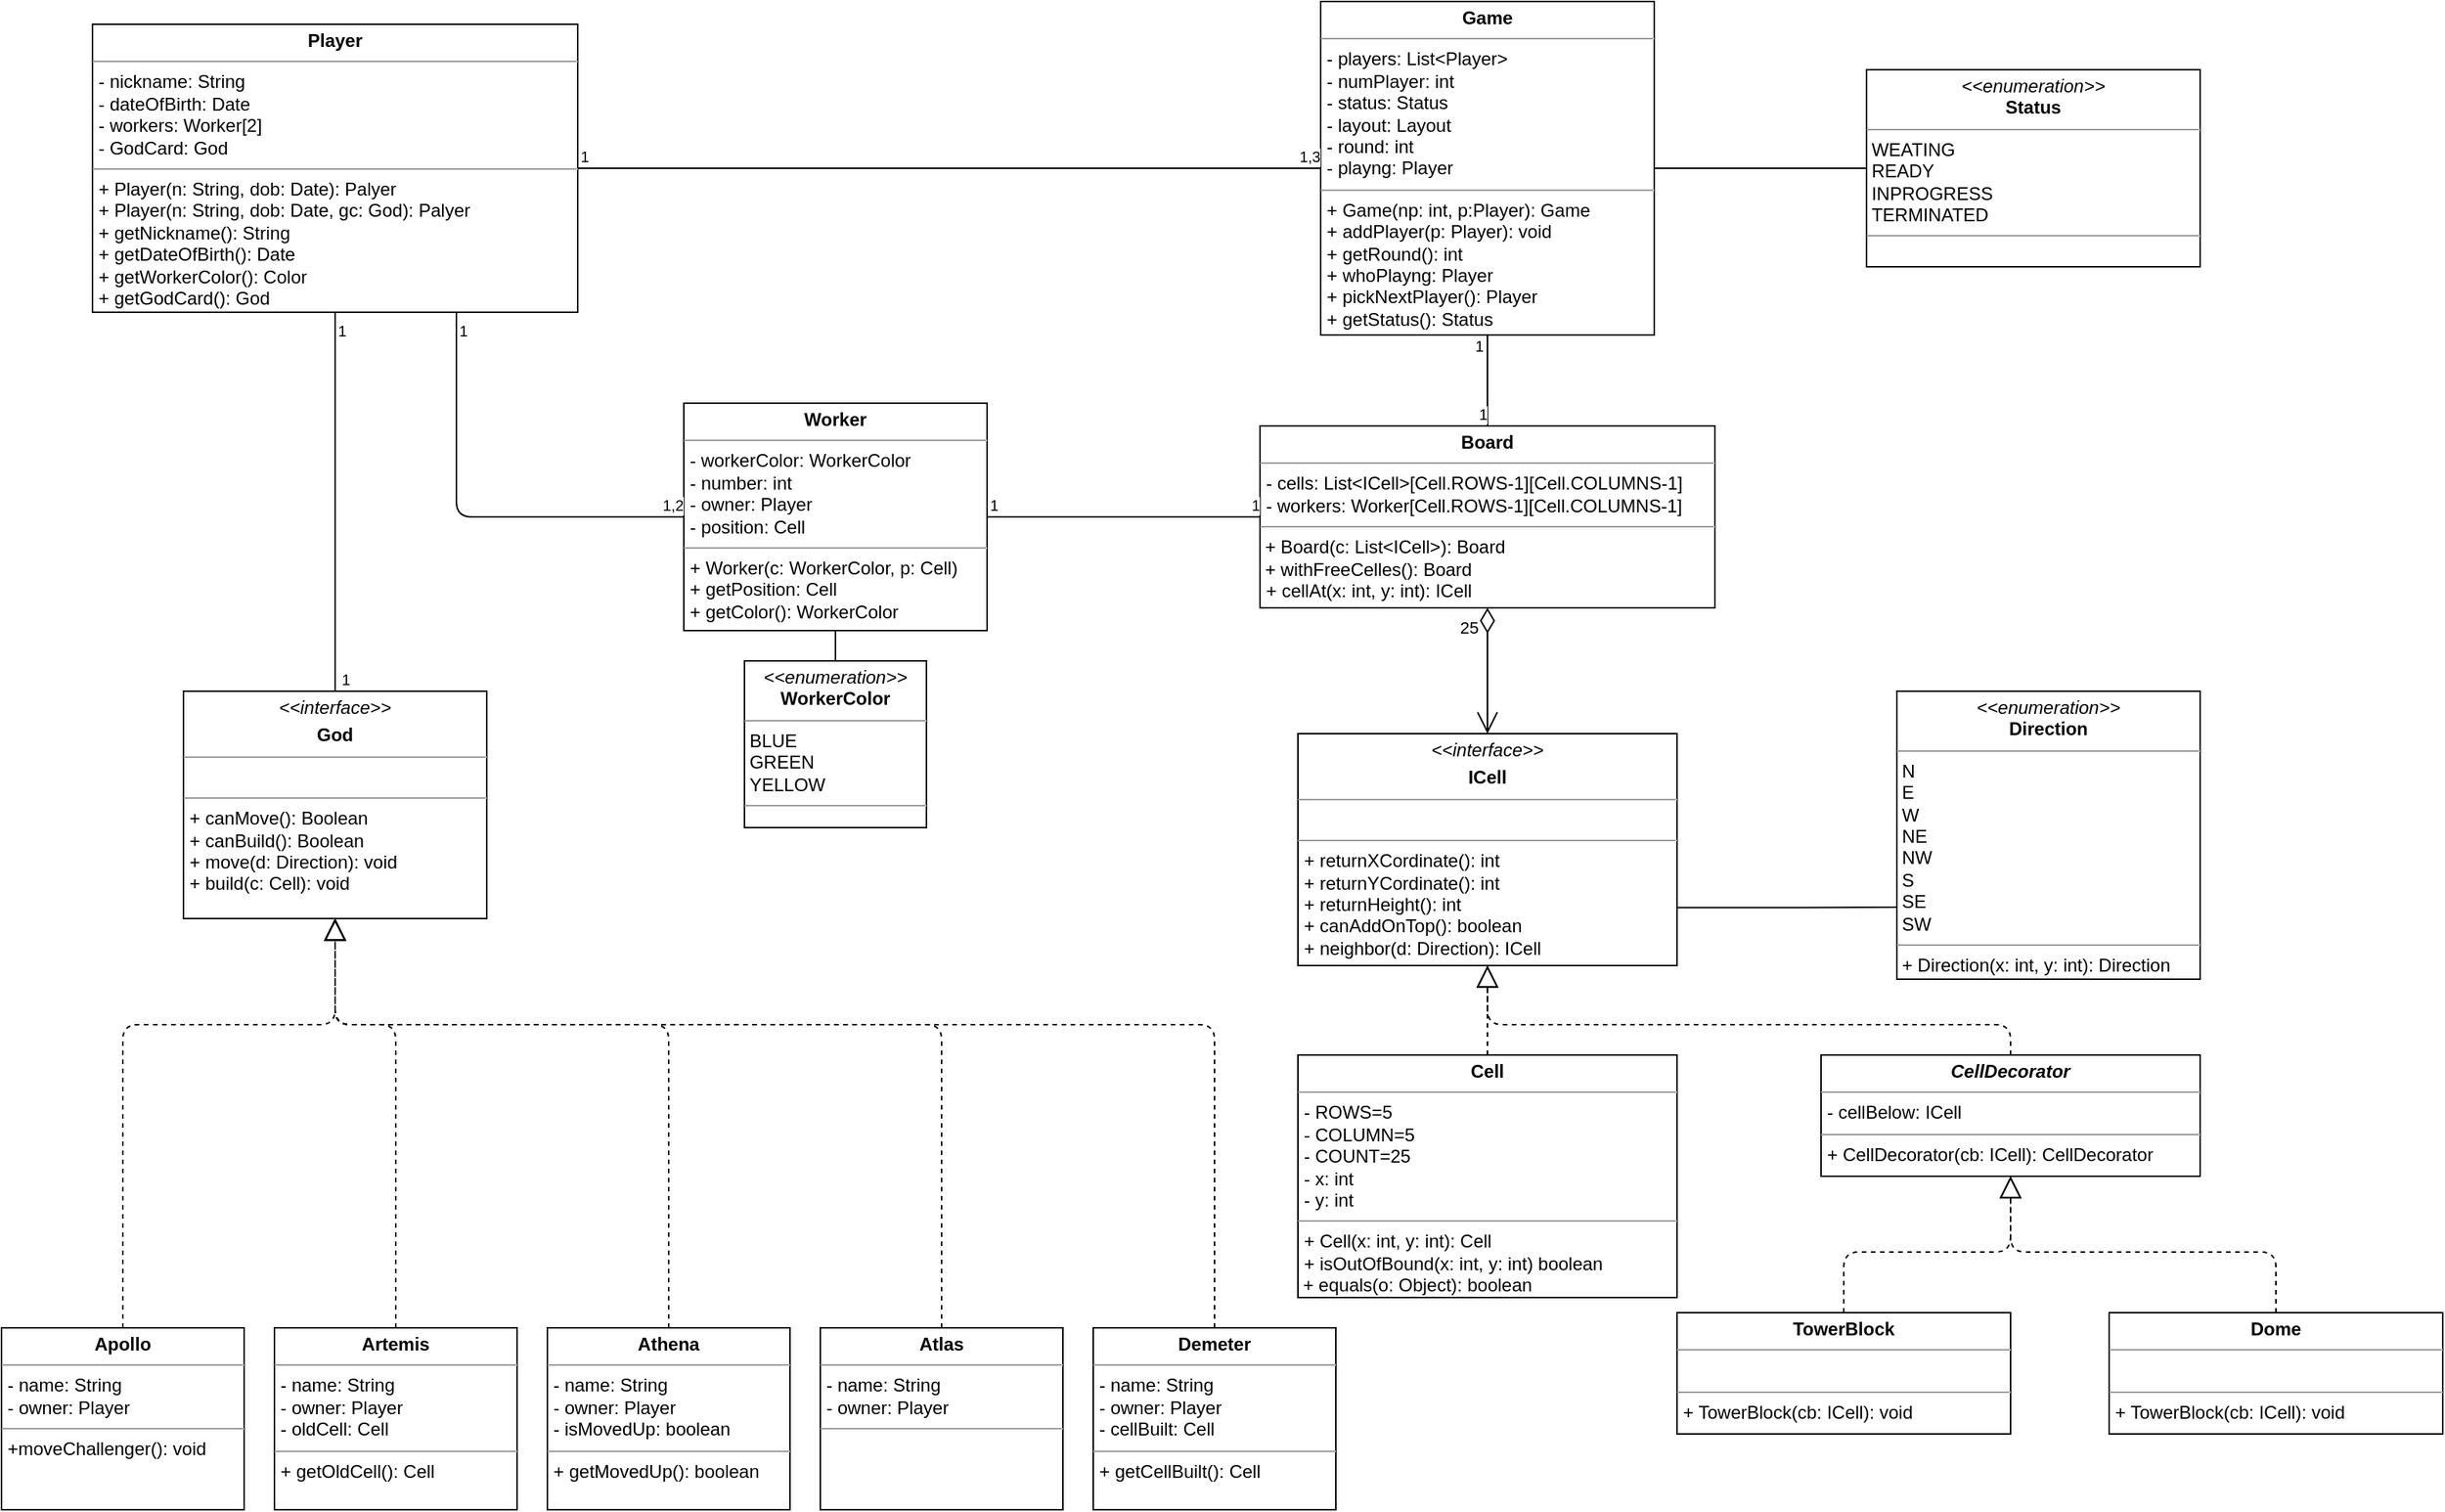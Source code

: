 <mxfile version="12.9.3" type="device"><diagram id="jSoOuOTS5E4QKDXqj0Zc" name="Page-1"><mxGraphModel dx="1271" dy="738" grid="1" gridSize="10" guides="1" tooltips="1" connect="1" arrows="1" fold="1" page="1" pageScale="1" pageWidth="827" pageHeight="1169" math="0" shadow="0"><root><mxCell id="0"/><mxCell id="1" parent="0"/><mxCell id="AVwxz9fYQSHBJkJyFUWy-1" value="&lt;p style=&quot;margin: 0px ; margin-top: 4px ; text-align: center&quot;&gt;&lt;b&gt;Player&lt;/b&gt;&lt;/p&gt;&lt;hr size=&quot;1&quot;&gt;&lt;p style=&quot;margin: 0px ; margin-left: 4px&quot;&gt;- nickname: String&lt;/p&gt;&lt;p style=&quot;margin: 0px ; margin-left: 4px&quot;&gt;- dateOfBirth: Date&lt;/p&gt;&lt;p style=&quot;margin: 0px ; margin-left: 4px&quot;&gt;- workers: Worker[2]&lt;/p&gt;&lt;p style=&quot;margin: 0px ; margin-left: 4px&quot;&gt;- GodCard: God&lt;/p&gt;&lt;hr size=&quot;1&quot;&gt;&lt;p style=&quot;margin: 0px ; margin-left: 4px&quot;&gt;+ Player(n: String, dob: Date): Palyer&lt;/p&gt;&lt;p style=&quot;margin: 0px ; margin-left: 4px&quot;&gt;+ Player(n: String, dob: Date, gc: God): Palyer&lt;br&gt;&lt;/p&gt;&lt;p style=&quot;margin: 0px ; margin-left: 4px&quot;&gt;+ getNickname(): String&lt;/p&gt;&lt;p style=&quot;margin: 0px ; margin-left: 4px&quot;&gt;+ getDateOfBirth(): Date&lt;/p&gt;&lt;p style=&quot;margin: 0px ; margin-left: 4px&quot;&gt;+ getWorkerColor(): Color&lt;/p&gt;&lt;p style=&quot;margin: 0px ; margin-left: 4px&quot;&gt;+ getGodCard(): God&lt;/p&gt;&lt;p style=&quot;margin: 0px ; margin-left: 4px&quot;&gt;&lt;br&gt;&lt;/p&gt;" style="verticalAlign=top;align=left;overflow=fill;fontSize=12;fontFamily=Helvetica;html=1;" parent="1" vertex="1"><mxGeometry x="80" y="40" width="320" height="190" as="geometry"/></mxCell><mxCell id="AVwxz9fYQSHBJkJyFUWy-2" value="&lt;p style=&quot;margin: 0px ; margin-top: 4px ; text-align: center&quot;&gt;&lt;b&gt;Game&lt;/b&gt;&lt;/p&gt;&lt;hr size=&quot;1&quot;&gt;&lt;p style=&quot;margin: 0px ; margin-left: 4px&quot;&gt;- players: List&amp;lt;Player&amp;gt;&lt;/p&gt;&lt;p style=&quot;margin: 0px ; margin-left: 4px&quot;&gt;- numPlayer: int&lt;/p&gt;&lt;p style=&quot;margin: 0px ; margin-left: 4px&quot;&gt;- status: Status&lt;/p&gt;&lt;p style=&quot;margin: 0px ; margin-left: 4px&quot;&gt;- layout: Layout&lt;/p&gt;&lt;p style=&quot;margin: 0px ; margin-left: 4px&quot;&gt;- round: int&lt;/p&gt;&lt;p style=&quot;margin: 0px ; margin-left: 4px&quot;&gt;- playng: Player&lt;/p&gt;&lt;hr size=&quot;1&quot;&gt;&lt;p style=&quot;margin: 0px ; margin-left: 4px&quot;&gt;+ Game(np: int, p:Player): Game&lt;/p&gt;&lt;p style=&quot;margin: 0px ; margin-left: 4px&quot;&gt;+ addPlayer(p: Player): void&lt;/p&gt;&lt;p style=&quot;margin: 0px ; margin-left: 4px&quot;&gt;+ getRound(): int&lt;/p&gt;&lt;p style=&quot;margin: 0px ; margin-left: 4px&quot;&gt;+ whoPlayng: Player&lt;/p&gt;&lt;p style=&quot;margin: 0px ; margin-left: 4px&quot;&gt;+ pickNextPlayer(): Player&lt;/p&gt;&lt;p style=&quot;margin: 0px ; margin-left: 4px&quot;&gt;+ getStatus(): Status&lt;br&gt;&lt;/p&gt;" style="verticalAlign=top;align=left;overflow=fill;fontSize=12;fontFamily=Helvetica;html=1;" parent="1" vertex="1"><mxGeometry x="890" y="25" width="220" height="220" as="geometry"/></mxCell><mxCell id="AVwxz9fYQSHBJkJyFUWy-3" value="&lt;p style=&quot;margin: 0px ; margin-top: 4px ; text-align: center&quot;&gt;&lt;b&gt;Worker&lt;/b&gt;&lt;/p&gt;&lt;hr size=&quot;1&quot;&gt;&lt;p style=&quot;margin: 0px ; margin-left: 4px&quot;&gt;- workerColor: WorkerColor&lt;br&gt;&lt;/p&gt;&lt;p style=&quot;margin: 0px ; margin-left: 4px&quot;&gt;- number: int&lt;/p&gt;&lt;p style=&quot;margin: 0px ; margin-left: 4px&quot;&gt;- owner: Player&lt;/p&gt;&lt;p style=&quot;margin: 0px ; margin-left: 4px&quot;&gt;- position: Cell&lt;/p&gt;&lt;hr size=&quot;1&quot;&gt;&lt;p style=&quot;margin: 0px 0px 0px 4px&quot;&gt;+ Worker(c: WorkerColor, p: Cell)&lt;br&gt;&lt;/p&gt;&lt;p style=&quot;margin: 0px 0px 0px 4px&quot;&gt;+ getPosition: Cell&lt;br&gt;&lt;/p&gt;&lt;p style=&quot;margin: 0px 0px 0px 4px&quot;&gt;+ getColor(): WorkerColor&lt;/p&gt;" style="verticalAlign=top;align=left;overflow=fill;fontSize=12;fontFamily=Helvetica;html=1;" parent="1" vertex="1"><mxGeometry x="470" y="290" width="200" height="150" as="geometry"/></mxCell><mxCell id="AVwxz9fYQSHBJkJyFUWy-4" value="&lt;p style=&quot;margin: 0px ; margin-top: 4px ; text-align: center&quot;&gt;&lt;i&gt;&amp;lt;&amp;lt;interface&amp;gt;&amp;gt;&lt;/i&gt;&lt;/p&gt;&lt;p style=&quot;margin: 0px ; margin-top: 4px ; text-align: center&quot;&gt;&lt;b&gt;God&lt;/b&gt;&lt;/p&gt;&lt;hr size=&quot;1&quot;&gt;&lt;p style=&quot;margin: 0px ; margin-left: 4px&quot;&gt;&lt;br&gt;&lt;/p&gt;&lt;hr size=&quot;1&quot;&gt;&lt;p style=&quot;margin: 0px 0px 0px 4px&quot;&gt;+ canMove(): Boolean&lt;/p&gt;&lt;p style=&quot;margin: 0px 0px 0px 4px&quot;&gt;+ canBuild(): Boolean&lt;/p&gt;&lt;p style=&quot;margin: 0px 0px 0px 4px&quot;&gt;+ move(d: Direction): void&lt;/p&gt;&lt;p style=&quot;margin: 0px 0px 0px 4px&quot;&gt;+ build(c: Cell): void&lt;/p&gt;" style="verticalAlign=top;align=left;overflow=fill;fontSize=12;fontFamily=Helvetica;html=1;" parent="1" vertex="1"><mxGeometry x="140" y="480" width="200" height="150" as="geometry"/></mxCell><mxCell id="AVwxz9fYQSHBJkJyFUWy-5" value="&lt;p style=&quot;margin: 0px ; margin-top: 4px ; text-align: center&quot;&gt;&lt;b&gt;Cell&lt;/b&gt;&lt;/p&gt;&lt;hr size=&quot;1&quot;&gt;&lt;p style=&quot;margin: 0px ; margin-left: 4px&quot;&gt;- ROWS=5&lt;br&gt;&lt;/p&gt;&lt;p style=&quot;margin: 0px ; margin-left: 4px&quot;&gt;- COLUMN=5&lt;/p&gt;&lt;p style=&quot;margin: 0px ; margin-left: 4px&quot;&gt;- COUNT=25&lt;/p&gt;&lt;p style=&quot;margin: 0px ; margin-left: 4px&quot;&gt;- x: int&lt;/p&gt;&lt;p style=&quot;margin: 0px ; margin-left: 4px&quot;&gt;- y: int&lt;/p&gt;&lt;hr size=&quot;1&quot;&gt;&lt;p style=&quot;margin: 0px 0px 0px 4px&quot;&gt;+ Cell(x: int, y: int): Cell&lt;/p&gt;&lt;p style=&quot;margin: 0px 0px 0px 4px&quot;&gt;+ isOutOfBound&lt;span&gt;(x: int, y: int) boolean&lt;/span&gt;&lt;/p&gt;&lt;div&gt;&lt;span&gt;&amp;nbsp;+ equals(o: Object): boolean&lt;/span&gt;&lt;/div&gt;&lt;div&gt;&lt;span&gt;&lt;br&gt;&lt;/span&gt;&lt;/div&gt;&lt;p style=&quot;margin: 0px 0px 0px 4px&quot;&gt;&lt;br&gt;&lt;/p&gt;" style="verticalAlign=top;align=left;overflow=fill;fontSize=12;fontFamily=Helvetica;html=1;" parent="1" vertex="1"><mxGeometry x="875" y="720" width="250" height="160" as="geometry"/></mxCell><mxCell id="AVwxz9fYQSHBJkJyFUWy-6" value="&lt;p style=&quot;margin: 0px ; margin-top: 4px ; text-align: center&quot;&gt;&lt;b&gt;TowerBlock&lt;/b&gt;&lt;/p&gt;&lt;hr size=&quot;1&quot;&gt;&lt;p style=&quot;margin: 0px ; margin-left: 4px&quot;&gt;&lt;br&gt;&lt;/p&gt;&lt;hr size=&quot;1&quot;&gt;&lt;p style=&quot;margin: 0px ; margin-left: 4px&quot;&gt;+ TowerBlock(cb: ICell): void&lt;/p&gt;&lt;p style=&quot;margin: 0px ; margin-left: 4px&quot;&gt;&lt;br&gt;&lt;/p&gt;&lt;p style=&quot;margin: 0px ; margin-left: 4px&quot;&gt;&amp;nbsp;&lt;/p&gt;" style="verticalAlign=top;align=left;overflow=fill;fontSize=12;fontFamily=Helvetica;html=1;" parent="1" vertex="1"><mxGeometry x="1125" y="890" width="220" height="80" as="geometry"/></mxCell><mxCell id="AVwxz9fYQSHBJkJyFUWy-7" value="&lt;p style=&quot;margin: 0px ; margin-top: 4px ; text-align: center&quot;&gt;&lt;b&gt;Board&lt;/b&gt;&lt;/p&gt;&lt;hr size=&quot;1&quot;&gt;&lt;p style=&quot;margin: 0px ; margin-left: 4px&quot;&gt;- cells: List&amp;lt;ICell&amp;gt;[Cell.ROWS-1][Cell.COLUMNS-1]&lt;br&gt;&lt;/p&gt;&lt;p style=&quot;margin: 0px ; margin-left: 4px&quot;&gt;- workers: Worker[Cell.ROWS-1][Cell.COLUMNS-1]&lt;/p&gt;&lt;hr size=&quot;1&quot;&gt;&amp;nbsp;&lt;span&gt;+ Board(c: List&amp;lt;ICell&amp;gt;): Board&lt;br&gt;&lt;/span&gt;&amp;nbsp;+ withFreeCelles(): Board&lt;br&gt;&lt;p style=&quot;margin: 0px ; margin-left: 4px&quot;&gt;+ cellAt(x: int, y: int): ICell&lt;/p&gt;" style="verticalAlign=top;align=left;overflow=fill;fontSize=12;fontFamily=Helvetica;html=1;" parent="1" vertex="1"><mxGeometry x="850" y="305" width="300" height="120" as="geometry"/></mxCell><mxCell id="AVwxz9fYQSHBJkJyFUWy-8" value="&lt;p style=&quot;margin: 0px ; margin-top: 4px ; text-align: center&quot;&gt;&lt;i&gt;&amp;lt;&amp;lt;enumeration&amp;gt;&amp;gt;&lt;/i&gt;&lt;br&gt;&lt;b&gt;WorkerColor&lt;/b&gt;&lt;br&gt;&lt;/p&gt;&lt;hr size=&quot;1&quot;&gt;&lt;div&gt;&amp;nbsp;BLUE&lt;/div&gt;&lt;div&gt;&amp;nbsp;GREEN&lt;/div&gt;&lt;div&gt;&amp;nbsp;YELLOW&lt;br&gt;&lt;/div&gt;&lt;hr size=&quot;1&quot;&gt;" style="verticalAlign=top;align=left;overflow=fill;fontSize=12;fontFamily=Helvetica;html=1;" parent="1" vertex="1"><mxGeometry x="510" y="460" width="120" height="110" as="geometry"/></mxCell><mxCell id="AVwxz9fYQSHBJkJyFUWy-13" value="&lt;p style=&quot;margin: 0px ; margin-top: 4px ; text-align: center&quot;&gt;&lt;i&gt;&amp;lt;&amp;lt;enumeration&amp;gt;&amp;gt;&lt;/i&gt;&lt;br&gt;&lt;b&gt;Status&lt;/b&gt;&lt;/p&gt;&lt;hr size=&quot;1&quot;&gt;&lt;div&gt;&amp;nbsp;WEATING&lt;/div&gt;&lt;div&gt;&amp;nbsp;READY&lt;/div&gt;&lt;div&gt;&amp;nbsp;INPROGRESS&lt;/div&gt;&lt;div&gt;&amp;nbsp;TERMINATED&lt;/div&gt;&lt;hr size=&quot;1&quot;&gt;" style="verticalAlign=top;align=left;overflow=fill;fontSize=12;fontFamily=Helvetica;html=1;" parent="1" vertex="1"><mxGeometry x="1250" y="70" width="220" height="130" as="geometry"/></mxCell><mxCell id="AVwxz9fYQSHBJkJyFUWy-14" value="&lt;p style=&quot;margin: 0px ; margin-top: 4px ; text-align: center&quot;&gt;&lt;b&gt;Apollo&lt;/b&gt;&lt;/p&gt;&lt;hr size=&quot;1&quot;&gt;&lt;p style=&quot;margin: 0px 0px 0px 4px&quot;&gt;- name: String&lt;/p&gt;&lt;p style=&quot;margin: 0px 0px 0px 4px&quot;&gt;- owner: Player&lt;/p&gt;&lt;hr size=&quot;1&quot;&gt;&lt;p style=&quot;margin: 0px ; margin-left: 4px&quot;&gt;+moveChallenger(): void&lt;/p&gt;" style="verticalAlign=top;align=left;overflow=fill;fontSize=12;fontFamily=Helvetica;html=1;" parent="1" vertex="1"><mxGeometry x="20" y="900" width="160" height="120" as="geometry"/></mxCell><mxCell id="AVwxz9fYQSHBJkJyFUWy-15" value="&lt;p style=&quot;margin: 0px ; margin-top: 4px ; text-align: center&quot;&gt;&lt;b&gt;Artemis&lt;/b&gt;&lt;/p&gt;&lt;hr size=&quot;1&quot;&gt;&lt;p style=&quot;margin: 0px 0px 0px 4px&quot;&gt;- name: String&lt;/p&gt;&lt;p style=&quot;margin: 0px ; margin-left: 4px&quot;&gt;&lt;span&gt;- owner: Player&lt;/span&gt;&lt;/p&gt;&lt;p style=&quot;margin: 0px ; margin-left: 4px&quot;&gt;- oldCell: Cell&lt;/p&gt;&lt;hr size=&quot;1&quot;&gt;&lt;p style=&quot;margin: 0px ; margin-left: 4px&quot;&gt;+ getOldCell(): Cell&lt;br&gt;&lt;/p&gt;" style="verticalAlign=top;align=left;overflow=fill;fontSize=12;fontFamily=Helvetica;html=1;" parent="1" vertex="1"><mxGeometry x="200" y="900" width="160" height="120" as="geometry"/></mxCell><mxCell id="AVwxz9fYQSHBJkJyFUWy-16" value="&lt;p style=&quot;margin: 0px ; margin-top: 4px ; text-align: center&quot;&gt;&lt;b&gt;Athena&lt;/b&gt;&lt;/p&gt;&lt;hr size=&quot;1&quot;&gt;&lt;p style=&quot;margin: 0px 0px 0px 4px&quot;&gt;- name: String&lt;/p&gt;&lt;p style=&quot;margin: 0px ; margin-left: 4px&quot;&gt;&lt;span&gt;- owner: Player&lt;/span&gt;&lt;/p&gt;&lt;p style=&quot;margin: 0px ; margin-left: 4px&quot;&gt;- isMovedUp: boolean&lt;/p&gt;&lt;hr size=&quot;1&quot;&gt;&lt;p style=&quot;margin: 0px ; margin-left: 4px&quot;&gt;+ getMovedUp(): boolean&lt;/p&gt;" style="verticalAlign=top;align=left;overflow=fill;fontSize=12;fontFamily=Helvetica;html=1;" parent="1" vertex="1"><mxGeometry x="380" y="900" width="160" height="120" as="geometry"/></mxCell><mxCell id="AVwxz9fYQSHBJkJyFUWy-17" value="&lt;p style=&quot;margin: 0px ; margin-top: 4px ; text-align: center&quot;&gt;&lt;b&gt;Atlas&lt;/b&gt;&lt;/p&gt;&lt;hr size=&quot;1&quot;&gt;&lt;p style=&quot;margin: 0px 0px 0px 4px&quot;&gt;- name: String&lt;/p&gt;&lt;p style=&quot;margin: 0px 0px 0px 4px&quot;&gt;- owner: Player&lt;/p&gt;&lt;hr size=&quot;1&quot;&gt;&lt;p style=&quot;margin: 0px ; margin-left: 4px&quot;&gt;&lt;br&gt;&lt;/p&gt;" style="verticalAlign=top;align=left;overflow=fill;fontSize=12;fontFamily=Helvetica;html=1;" parent="1" vertex="1"><mxGeometry x="560" y="900" width="160" height="120" as="geometry"/></mxCell><mxCell id="AVwxz9fYQSHBJkJyFUWy-18" value="&lt;p style=&quot;margin: 0px ; margin-top: 4px ; text-align: center&quot;&gt;&lt;b&gt;Demeter&lt;/b&gt;&lt;/p&gt;&lt;hr size=&quot;1&quot;&gt;&lt;p style=&quot;margin: 0px 0px 0px 4px&quot;&gt;- name: String&lt;/p&gt;&lt;p style=&quot;margin: 0px ; margin-left: 4px&quot;&gt;&lt;span&gt;- owner: Player&lt;/span&gt;&lt;/p&gt;&lt;p style=&quot;margin: 0px ; margin-left: 4px&quot;&gt;- cellBuilt: Cell&lt;/p&gt;&lt;hr size=&quot;1&quot;&gt;&lt;p style=&quot;margin: 0px ; margin-left: 4px&quot;&gt;+ getCellBuilt(): Cell&lt;/p&gt;" style="verticalAlign=top;align=left;overflow=fill;fontSize=12;fontFamily=Helvetica;html=1;" parent="1" vertex="1"><mxGeometry x="740" y="900" width="160" height="120" as="geometry"/></mxCell><mxCell id="AVwxz9fYQSHBJkJyFUWy-19" value="&lt;p style=&quot;margin: 0px ; margin-top: 4px ; text-align: center&quot;&gt;&lt;i&gt;&amp;lt;&amp;lt;enumeration&amp;gt;&amp;gt;&lt;/i&gt;&lt;br&gt;&lt;b&gt;Direction&lt;/b&gt;&lt;/p&gt;&lt;hr size=&quot;1&quot;&gt;&lt;div&gt;&amp;nbsp;N&lt;/div&gt;&lt;div&gt;&amp;nbsp;&lt;span&gt;E&lt;/span&gt;&lt;/div&gt;&lt;div&gt;&amp;nbsp;W&lt;/div&gt;&lt;div&gt;&amp;nbsp;NE&lt;/div&gt;&lt;div&gt;&amp;nbsp;NW&lt;/div&gt;&lt;div&gt;&amp;nbsp;S&lt;/div&gt;&lt;div&gt;&amp;nbsp;SE&lt;/div&gt;&lt;div&gt;&amp;nbsp;SW&lt;/div&gt;&lt;hr size=&quot;1&quot;&gt;&amp;nbsp;+ Direction(x: int, y: int): Direction" style="verticalAlign=top;align=left;overflow=fill;fontSize=12;fontFamily=Helvetica;html=1;" parent="1" vertex="1"><mxGeometry x="1270" y="480" width="200" height="190" as="geometry"/></mxCell><mxCell id="AVwxz9fYQSHBJkJyFUWy-20" value="" style="endArrow=block;dashed=1;endFill=0;endSize=12;html=1;entryX=0.5;entryY=1;entryDx=0;entryDy=0;exitX=0.5;exitY=0;exitDx=0;exitDy=0;" parent="1" source="AVwxz9fYQSHBJkJyFUWy-14" target="AVwxz9fYQSHBJkJyFUWy-4" edge="1"><mxGeometry width="160" relative="1" as="geometry"><mxPoint x="440" y="680" as="sourcePoint"/><mxPoint x="600" y="680" as="targetPoint"/><Array as="points"><mxPoint x="100" y="700"/><mxPoint x="240" y="700"/></Array></mxGeometry></mxCell><mxCell id="AVwxz9fYQSHBJkJyFUWy-21" value="" style="endArrow=block;dashed=1;endFill=0;endSize=12;html=1;exitX=0.5;exitY=0;exitDx=0;exitDy=0;entryX=0.5;entryY=1;entryDx=0;entryDy=0;" parent="1" source="AVwxz9fYQSHBJkJyFUWy-15" target="AVwxz9fYQSHBJkJyFUWy-4" edge="1"><mxGeometry width="160" relative="1" as="geometry"><mxPoint x="110" y="810" as="sourcePoint"/><mxPoint x="180" y="630" as="targetPoint"/><Array as="points"><mxPoint x="280" y="700"/><mxPoint x="240" y="700"/></Array></mxGeometry></mxCell><mxCell id="AVwxz9fYQSHBJkJyFUWy-22" value="" style="endArrow=block;dashed=1;endFill=0;endSize=12;html=1;exitX=0.5;exitY=0;exitDx=0;exitDy=0;entryX=0.5;entryY=1;entryDx=0;entryDy=0;" parent="1" source="AVwxz9fYQSHBJkJyFUWy-16" target="AVwxz9fYQSHBJkJyFUWy-4" edge="1"><mxGeometry width="160" relative="1" as="geometry"><mxPoint x="440" y="680" as="sourcePoint"/><mxPoint x="230" y="650" as="targetPoint"/><Array as="points"><mxPoint x="460" y="700"/><mxPoint x="240" y="700"/></Array></mxGeometry></mxCell><mxCell id="AVwxz9fYQSHBJkJyFUWy-23" value="" style="endArrow=block;dashed=1;endFill=0;endSize=12;html=1;entryX=0.5;entryY=1;entryDx=0;entryDy=0;exitX=0.5;exitY=0;exitDx=0;exitDy=0;" parent="1" source="AVwxz9fYQSHBJkJyFUWy-17" target="AVwxz9fYQSHBJkJyFUWy-4" edge="1"><mxGeometry width="160" relative="1" as="geometry"><mxPoint x="120" y="820" as="sourcePoint"/><mxPoint x="200" y="650" as="targetPoint"/><Array as="points"><mxPoint x="640" y="700"/><mxPoint x="240" y="700"/></Array></mxGeometry></mxCell><mxCell id="AVwxz9fYQSHBJkJyFUWy-24" value="" style="endArrow=block;dashed=1;endFill=0;endSize=12;html=1;entryX=0.5;entryY=1;entryDx=0;entryDy=0;exitX=0.5;exitY=0;exitDx=0;exitDy=0;" parent="1" source="AVwxz9fYQSHBJkJyFUWy-18" target="AVwxz9fYQSHBJkJyFUWy-4" edge="1"><mxGeometry width="160" relative="1" as="geometry"><mxPoint x="130" y="830" as="sourcePoint"/><mxPoint x="210" y="660" as="targetPoint"/><Array as="points"><mxPoint x="820" y="700"/><mxPoint x="240" y="700"/></Array></mxGeometry></mxCell><mxCell id="AVwxz9fYQSHBJkJyFUWy-31" value="" style="endArrow=none;html=1;edgeStyle=orthogonalEdgeStyle;exitX=1;exitY=0.5;exitDx=0;exitDy=0;entryX=0;entryY=0.5;entryDx=0;entryDy=0;" parent="1" source="AVwxz9fYQSHBJkJyFUWy-3" target="AVwxz9fYQSHBJkJyFUWy-7" edge="1"><mxGeometry relative="1" as="geometry"><mxPoint x="820" y="380" as="sourcePoint"/><mxPoint x="980" y="380" as="targetPoint"/></mxGeometry></mxCell><mxCell id="AVwxz9fYQSHBJkJyFUWy-32" value="1" style="resizable=0;html=1;align=left;verticalAlign=bottom;labelBackgroundColor=#ffffff;fontSize=10;" parent="AVwxz9fYQSHBJkJyFUWy-31" connectable="0" vertex="1"><mxGeometry x="-1" relative="1" as="geometry"/></mxCell><mxCell id="AVwxz9fYQSHBJkJyFUWy-33" value="1" style="resizable=0;html=1;align=right;verticalAlign=bottom;labelBackgroundColor=#ffffff;fontSize=10;" parent="AVwxz9fYQSHBJkJyFUWy-31" connectable="0" vertex="1"><mxGeometry x="1" relative="1" as="geometry"/></mxCell><mxCell id="AVwxz9fYQSHBJkJyFUWy-34" value="" style="endArrow=none;html=1;edgeStyle=orthogonalEdgeStyle;exitX=1;exitY=0.5;exitDx=0;exitDy=0;entryX=0;entryY=0.5;entryDx=0;entryDy=0;" parent="1" source="AVwxz9fYQSHBJkJyFUWy-1" target="AVwxz9fYQSHBJkJyFUWy-2" edge="1"><mxGeometry relative="1" as="geometry"><mxPoint x="820" y="80" as="sourcePoint"/><mxPoint x="980" y="80" as="targetPoint"/></mxGeometry></mxCell><mxCell id="AVwxz9fYQSHBJkJyFUWy-35" value="1" style="resizable=0;html=1;align=left;verticalAlign=bottom;labelBackgroundColor=#ffffff;fontSize=10;" parent="AVwxz9fYQSHBJkJyFUWy-34" connectable="0" vertex="1"><mxGeometry x="-1" relative="1" as="geometry"/></mxCell><mxCell id="AVwxz9fYQSHBJkJyFUWy-36" value="1,3" style="resizable=0;html=1;align=right;verticalAlign=bottom;labelBackgroundColor=#ffffff;fontSize=10;" parent="AVwxz9fYQSHBJkJyFUWy-34" connectable="0" vertex="1"><mxGeometry x="1" relative="1" as="geometry"/></mxCell><mxCell id="AVwxz9fYQSHBJkJyFUWy-37" value="" style="endArrow=none;html=1;edgeStyle=orthogonalEdgeStyle;exitX=0.5;exitY=1;exitDx=0;exitDy=0;entryX=0.5;entryY=0;entryDx=0;entryDy=0;" parent="1" source="AVwxz9fYQSHBJkJyFUWy-1" target="AVwxz9fYQSHBJkJyFUWy-4" edge="1"><mxGeometry relative="1" as="geometry"><mxPoint x="310" y="280" as="sourcePoint"/><mxPoint x="470" y="280" as="targetPoint"/></mxGeometry></mxCell><mxCell id="AVwxz9fYQSHBJkJyFUWy-38" value="1" style="resizable=0;html=1;align=left;verticalAlign=bottom;labelBackgroundColor=#ffffff;fontSize=10;" parent="AVwxz9fYQSHBJkJyFUWy-37" connectable="0" vertex="1"><mxGeometry x="-1" relative="1" as="geometry"><mxPoint y="20" as="offset"/></mxGeometry></mxCell><mxCell id="AVwxz9fYQSHBJkJyFUWy-39" value="1" style="resizable=0;html=1;align=right;verticalAlign=bottom;labelBackgroundColor=#ffffff;fontSize=10;" parent="AVwxz9fYQSHBJkJyFUWy-37" connectable="0" vertex="1"><mxGeometry x="1" relative="1" as="geometry"><mxPoint x="10" as="offset"/></mxGeometry></mxCell><mxCell id="AVwxz9fYQSHBJkJyFUWy-40" value="" style="endArrow=none;html=1;edgeStyle=orthogonalEdgeStyle;exitX=0.75;exitY=1;exitDx=0;exitDy=0;entryX=0;entryY=0.5;entryDx=0;entryDy=0;" parent="1" source="AVwxz9fYQSHBJkJyFUWy-1" target="AVwxz9fYQSHBJkJyFUWy-3" edge="1"><mxGeometry relative="1" as="geometry"><mxPoint x="310" y="280" as="sourcePoint"/><mxPoint x="470" y="280" as="targetPoint"/></mxGeometry></mxCell><mxCell id="AVwxz9fYQSHBJkJyFUWy-41" value="1" style="resizable=0;html=1;align=left;verticalAlign=bottom;labelBackgroundColor=#ffffff;fontSize=10;" parent="AVwxz9fYQSHBJkJyFUWy-40" connectable="0" vertex="1"><mxGeometry x="-1" relative="1" as="geometry"><mxPoint y="20" as="offset"/></mxGeometry></mxCell><mxCell id="AVwxz9fYQSHBJkJyFUWy-42" value="1,2" style="resizable=0;html=1;align=right;verticalAlign=bottom;labelBackgroundColor=#ffffff;fontSize=10;" parent="AVwxz9fYQSHBJkJyFUWy-40" connectable="0" vertex="1"><mxGeometry x="1" relative="1" as="geometry"/></mxCell><mxCell id="AVwxz9fYQSHBJkJyFUWy-46" value="" style="endArrow=none;html=1;edgeStyle=orthogonalEdgeStyle;entryX=0;entryY=0.5;entryDx=0;entryDy=0;exitX=1;exitY=0.5;exitDx=0;exitDy=0;" parent="1" source="AVwxz9fYQSHBJkJyFUWy-2" target="AVwxz9fYQSHBJkJyFUWy-13" edge="1"><mxGeometry relative="1" as="geometry"><mxPoint x="980" y="90" as="sourcePoint"/><mxPoint x="1170" y="180" as="targetPoint"/></mxGeometry></mxCell><mxCell id="AVwxz9fYQSHBJkJyFUWy-48" value="" style="resizable=0;html=1;align=right;verticalAlign=bottom;labelBackgroundColor=#ffffff;fontSize=10;" parent="AVwxz9fYQSHBJkJyFUWy-46" connectable="0" vertex="1"><mxGeometry x="1" relative="1" as="geometry"/></mxCell><mxCell id="AVwxz9fYQSHBJkJyFUWy-49" value="" style="endArrow=none;html=1;edgeStyle=orthogonalEdgeStyle;exitX=0.5;exitY=1;exitDx=0;exitDy=0;entryX=0.5;entryY=0;entryDx=0;entryDy=0;" parent="1" source="AVwxz9fYQSHBJkJyFUWy-3" target="AVwxz9fYQSHBJkJyFUWy-8" edge="1"><mxGeometry relative="1" as="geometry"><mxPoint x="660" y="380" as="sourcePoint"/><mxPoint x="820" y="380" as="targetPoint"/></mxGeometry></mxCell><mxCell id="dnGfu7xn-Y6hLQCr3Gol-1" value="&lt;p style=&quot;margin: 0px ; margin-top: 4px ; text-align: center&quot;&gt;&lt;i&gt;&amp;lt;&amp;lt;interface&amp;gt;&amp;gt;&lt;/i&gt;&lt;/p&gt;&lt;p style=&quot;margin: 0px ; margin-top: 4px ; text-align: center&quot;&gt;&lt;b&gt;ICell&lt;/b&gt;&lt;/p&gt;&lt;hr size=&quot;1&quot;&gt;&lt;p style=&quot;margin: 0px ; margin-left: 4px&quot;&gt;&lt;br&gt;&lt;/p&gt;&lt;hr size=&quot;1&quot;&gt;&lt;p style=&quot;margin: 0px 0px 0px 4px&quot;&gt;+ returnXCordinate(): int&lt;/p&gt;&lt;p style=&quot;margin: 0px 0px 0px 4px&quot;&gt;+ returnYCordinate(): int&lt;br&gt;&lt;/p&gt;&lt;p style=&quot;margin: 0px 0px 0px 4px&quot;&gt;+ returnHeight(): int&lt;/p&gt;&lt;p style=&quot;margin: 0px 0px 0px 4px&quot;&gt;+ canAddOnTop(): boolean&lt;/p&gt;&lt;p style=&quot;margin: 0px 0px 0px 4px&quot;&gt;+ neighbor(d: Direction): ICell&lt;/p&gt;" style="verticalAlign=top;align=left;overflow=fill;fontSize=12;fontFamily=Helvetica;html=1;" vertex="1" parent="1"><mxGeometry x="875" y="508" width="250" height="153" as="geometry"/></mxCell><mxCell id="dnGfu7xn-Y6hLQCr3Gol-2" value="&lt;p style=&quot;margin: 0px ; margin-top: 4px ; text-align: center&quot;&gt;&lt;b&gt;Dome&lt;/b&gt;&lt;/p&gt;&lt;hr size=&quot;1&quot;&gt;&lt;p style=&quot;margin: 0px ; margin-left: 4px&quot;&gt;&lt;br&gt;&lt;/p&gt;&lt;hr size=&quot;1&quot;&gt;&lt;p style=&quot;margin: 0px ; margin-left: 4px&quot;&gt;+ TowerBlock(cb: ICell): void&lt;br&gt;&lt;/p&gt;&lt;p style=&quot;margin: 0px ; margin-left: 4px&quot;&gt;&lt;br&gt;&lt;/p&gt;&lt;p style=&quot;margin: 0px ; margin-left: 4px&quot;&gt;&amp;nbsp;&lt;/p&gt;" style="verticalAlign=top;align=left;overflow=fill;fontSize=12;fontFamily=Helvetica;html=1;" vertex="1" parent="1"><mxGeometry x="1410" y="890" width="220" height="80" as="geometry"/></mxCell><mxCell id="dnGfu7xn-Y6hLQCr3Gol-3" value="&lt;p style=&quot;margin: 0px ; margin-top: 4px ; text-align: center&quot;&gt;&lt;b&gt;&lt;i&gt;CellDecorator&lt;/i&gt;&lt;/b&gt;&lt;/p&gt;&lt;hr size=&quot;1&quot;&gt;&lt;p style=&quot;margin: 0px ; margin-left: 4px&quot;&gt;- cellBelow: ICell&lt;/p&gt;&lt;hr size=&quot;1&quot;&gt;&lt;p style=&quot;margin: 0px 0px 0px 4px&quot;&gt;+ CellDecorator(cb: ICell): CellDecorator&lt;/p&gt;" style="verticalAlign=top;align=left;overflow=fill;fontSize=12;fontFamily=Helvetica;html=1;" vertex="1" parent="1"><mxGeometry x="1220" y="720" width="250" height="80" as="geometry"/></mxCell><mxCell id="dnGfu7xn-Y6hLQCr3Gol-4" value="" style="endArrow=none;html=1;edgeStyle=orthogonalEdgeStyle;exitX=0.5;exitY=1;exitDx=0;exitDy=0;entryX=0.5;entryY=0;entryDx=0;entryDy=0;" edge="1" parent="1" source="AVwxz9fYQSHBJkJyFUWy-2" target="AVwxz9fYQSHBJkJyFUWy-7"><mxGeometry relative="1" as="geometry"><mxPoint x="510" y="310" as="sourcePoint"/><mxPoint x="670" y="310" as="targetPoint"/></mxGeometry></mxCell><mxCell id="dnGfu7xn-Y6hLQCr3Gol-5" value="1" style="resizable=0;html=1;align=left;verticalAlign=bottom;labelBackgroundColor=#ffffff;fontSize=10;" connectable="0" vertex="1" parent="dnGfu7xn-Y6hLQCr3Gol-4"><mxGeometry x="-1" relative="1" as="geometry"><mxPoint x="-10" y="15" as="offset"/></mxGeometry></mxCell><mxCell id="dnGfu7xn-Y6hLQCr3Gol-6" value="1" style="resizable=0;html=1;align=right;verticalAlign=bottom;labelBackgroundColor=#ffffff;fontSize=10;" connectable="0" vertex="1" parent="dnGfu7xn-Y6hLQCr3Gol-4"><mxGeometry x="1" relative="1" as="geometry"/></mxCell><mxCell id="dnGfu7xn-Y6hLQCr3Gol-10" value="25" style="endArrow=open;html=1;endSize=12;startArrow=diamondThin;startSize=14;startFill=0;edgeStyle=orthogonalEdgeStyle;align=left;verticalAlign=bottom;entryX=0.5;entryY=0;entryDx=0;entryDy=0;exitX=0.5;exitY=1;exitDx=0;exitDy=0;" edge="1" parent="1" source="AVwxz9fYQSHBJkJyFUWy-7" target="dnGfu7xn-Y6hLQCr3Gol-1"><mxGeometry x="-0.487" y="-20" relative="1" as="geometry"><mxPoint x="550" y="490" as="sourcePoint"/><mxPoint x="710" y="490" as="targetPoint"/><mxPoint as="offset"/></mxGeometry></mxCell><mxCell id="dnGfu7xn-Y6hLQCr3Gol-11" value="" style="endArrow=block;dashed=1;endFill=0;endSize=12;html=1;entryX=0.5;entryY=1;entryDx=0;entryDy=0;exitX=0.5;exitY=0;exitDx=0;exitDy=0;" edge="1" parent="1" source="AVwxz9fYQSHBJkJyFUWy-5" target="dnGfu7xn-Y6hLQCr3Gol-1"><mxGeometry width="160" relative="1" as="geometry"><mxPoint x="850" y="780" as="sourcePoint"/><mxPoint x="1010" y="780" as="targetPoint"/></mxGeometry></mxCell><mxCell id="dnGfu7xn-Y6hLQCr3Gol-12" value="" style="endArrow=block;dashed=1;endFill=0;endSize=12;html=1;exitX=0.5;exitY=0;exitDx=0;exitDy=0;entryX=0.5;entryY=1;entryDx=0;entryDy=0;" edge="1" parent="1" source="dnGfu7xn-Y6hLQCr3Gol-3" target="dnGfu7xn-Y6hLQCr3Gol-1"><mxGeometry width="160" relative="1" as="geometry"><mxPoint x="1010" y="730" as="sourcePoint"/><mxPoint x="1000" y="660" as="targetPoint"/><Array as="points"><mxPoint x="1345" y="700"/><mxPoint x="1000" y="700"/></Array></mxGeometry></mxCell><mxCell id="dnGfu7xn-Y6hLQCr3Gol-13" value="" style="endArrow=block;dashed=1;endFill=0;endSize=12;html=1;entryX=0.5;entryY=1;entryDx=0;entryDy=0;exitX=0.5;exitY=0;exitDx=0;exitDy=0;" edge="1" parent="1" source="AVwxz9fYQSHBJkJyFUWy-6" target="dnGfu7xn-Y6hLQCr3Gol-3"><mxGeometry width="160" relative="1" as="geometry"><mxPoint x="1120" y="950" as="sourcePoint"/><mxPoint x="1280" y="950" as="targetPoint"/><Array as="points"><mxPoint x="1235" y="850"/><mxPoint x="1345" y="850"/></Array></mxGeometry></mxCell><mxCell id="dnGfu7xn-Y6hLQCr3Gol-14" value="" style="endArrow=block;dashed=1;endFill=0;endSize=12;html=1;entryX=0.5;entryY=1;entryDx=0;entryDy=0;exitX=0.5;exitY=0;exitDx=0;exitDy=0;" edge="1" parent="1" source="dnGfu7xn-Y6hLQCr3Gol-2" target="dnGfu7xn-Y6hLQCr3Gol-3"><mxGeometry width="160" relative="1" as="geometry"><mxPoint x="1020" y="740" as="sourcePoint"/><mxPoint x="1020" y="681" as="targetPoint"/><Array as="points"><mxPoint x="1520" y="850"/><mxPoint x="1345" y="850"/></Array></mxGeometry></mxCell><mxCell id="dnGfu7xn-Y6hLQCr3Gol-15" value="" style="endArrow=none;html=1;edgeStyle=orthogonalEdgeStyle;entryX=0;entryY=0.75;entryDx=0;entryDy=0;exitX=1;exitY=0.75;exitDx=0;exitDy=0;" edge="1" parent="1" source="dnGfu7xn-Y6hLQCr3Gol-1" target="AVwxz9fYQSHBJkJyFUWy-19"><mxGeometry relative="1" as="geometry"><mxPoint x="1180" y="630" as="sourcePoint"/><mxPoint x="1240" y="520" as="targetPoint"/></mxGeometry></mxCell><mxCell id="dnGfu7xn-Y6hLQCr3Gol-17" value="" style="resizable=0;html=1;align=right;verticalAlign=bottom;labelBackgroundColor=#ffffff;fontSize=10;" connectable="0" vertex="1" parent="dnGfu7xn-Y6hLQCr3Gol-15"><mxGeometry x="1" relative="1" as="geometry"/></mxCell></root></mxGraphModel></diagram></mxfile>